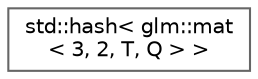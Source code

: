 digraph "Graphical Class Hierarchy"
{
 // LATEX_PDF_SIZE
  bgcolor="transparent";
  edge [fontname=Helvetica,fontsize=10,labelfontname=Helvetica,labelfontsize=10];
  node [fontname=Helvetica,fontsize=10,shape=box,height=0.2,width=0.4];
  rankdir="LR";
  Node0 [id="Node000000",label="std::hash\< glm::mat\l\< 3, 2, T, Q \> \>",height=0.2,width=0.4,color="grey40", fillcolor="white", style="filled",URL="$structstd_1_1hash_3_01glm_1_1mat_3_013_00_012_00_01_t_00_01_q_01_4_01_4.html",tooltip=" "];
}
